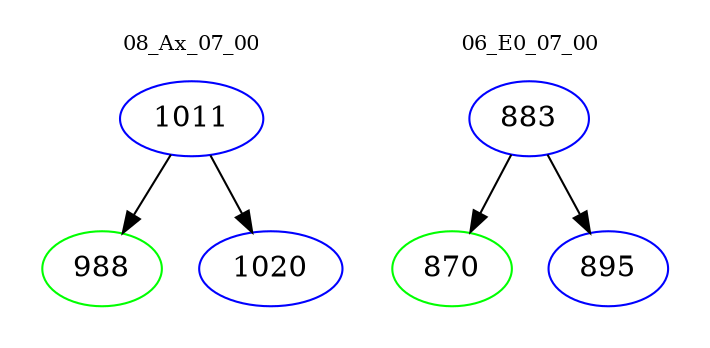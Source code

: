 digraph{
subgraph cluster_0 {
color = white
label = "08_Ax_07_00";
fontsize=10;
T0_1011 [label="1011", color="blue"]
T0_1011 -> T0_988 [color="black"]
T0_988 [label="988", color="green"]
T0_1011 -> T0_1020 [color="black"]
T0_1020 [label="1020", color="blue"]
}
subgraph cluster_1 {
color = white
label = "06_E0_07_00";
fontsize=10;
T1_883 [label="883", color="blue"]
T1_883 -> T1_870 [color="black"]
T1_870 [label="870", color="green"]
T1_883 -> T1_895 [color="black"]
T1_895 [label="895", color="blue"]
}
}
